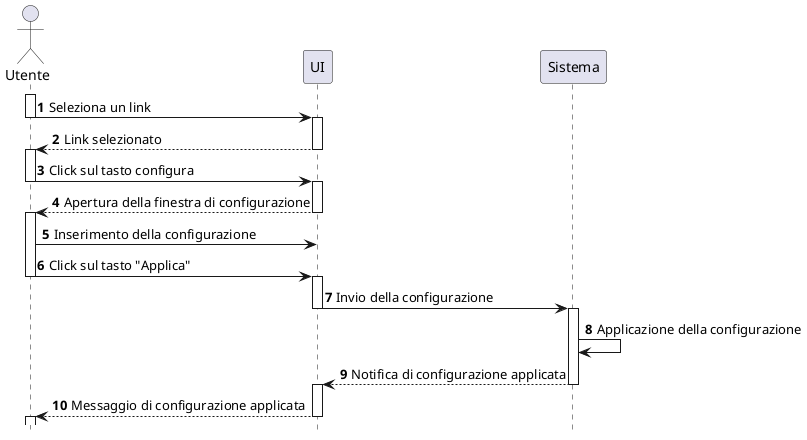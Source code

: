 
  ┌─┐
  ║"│
  └┬┘
  ┌┼┐
   │                                          ┌──┐                                   ┌───────┐
  ┌┴┐                                         │UI│                                   │Sistema│
Utente                                        └┬─┘                                   └───┬───┘
 ┌┴┐           1 Seleziona un link            ┌┴┐                                        │
 │ │ ────────────────────────────────────────>│ │                                        │
 └┬┘                                          │ │                                        │
  │            2 Link selezionato             │ │                                        │
  │ <─ ─ ─ ─ ─ ─ ─ ─ ─ ─ ─ ─ ─ ─ ─ ─ ─ ─ ─ ─ ─│ │                                        │
  │                                           └┬┘                                        │
  │         3 Click sul tasto configura        │                                         │
  │ ───────────────────────────────────────────>                                         │
  │                                            │                                         │
  │ 4 Apertura della finestra di configurazione│                                         │
  │ <─ ─ ─ ─ ─ ─ ─ ─ ─ ─ ─ ─ ─ ─ ─ ─ ─ ─ ─ ─ ─ ─                                         │
  │                                            │                                         │
  │     5 Inserimento della configurazione     │                                         │
  │ ───────────────────────────────────────────>                                         │
  │                                            │                                         │
  │        6 Click sul tasto "Applica"        ┌┴┐                                        │
  │ ─────────────────────────────────────────>│ │                                        │
  │                                           │ │                                        │
  │                                           │ │     7 Invio della configurazione      ┌┴┐
  │                                           │ │ ────────────────────────────────────> │ │
  │                                           └┬┘                                       │ │
  │                                            │                                        │ │────┐
  │                                            │                                        │ │    │ <b>8</b>
  │                                            │                                        │ │<───┘ Applicazione della configurazione
  │                                            │                                        │ │
  │                                            │                                        │ │
  │                                           ┌┴┐9 Notifica di configurazione applicata │ │
  │                                           │ │ <─ ─ ─ ─ ─ ─ ─ ─ ─ ─ ─ ─ ─ ─ ─ ─ ─ ─  │ │
  │                                           │ │                                       └┬┘
 ┌┴┐ 10 Messaggio di configurazione applicata │ │                                        │
 │ │ <─ ─ ─ ─ ─ ─ ─ ─ ─ ─ ─ ─ ─ ─ ─ ─ ─ ─ ─ ─ │ │                                        │
 └┬┘                                          └┬┘                                        │

@startuml
hide footbox
autonumber
Actor Utente
activate Utente
Utente -> UI : Seleziona un link
deactivate Utente
activate UI
Utente <-- UI : Link selezionato
deactivate UI
activate Utente
Utente -> UI : Click sul tasto configura
deactivate Utente
activate UI
Utente <-- UI : Apertura della finestra di configurazione
deactivate UI
activate Utente
Utente -> UI : Inserimento della configurazione
Utente -> UI : Click sul tasto "Applica"
deactivate Utente
activate UI
UI -> Sistema : Invio della configurazione
deactivate UI
activate Sistema
Sistema -> Sistema : Applicazione della configurazione
UI <-- Sistema : Notifica di configurazione applicata
deactivate Sistema
activate UI
Utente <-- UI : Messaggio di configurazione applicata 
deactivate UI
activate Utente
deactivate Utente
@enduml

